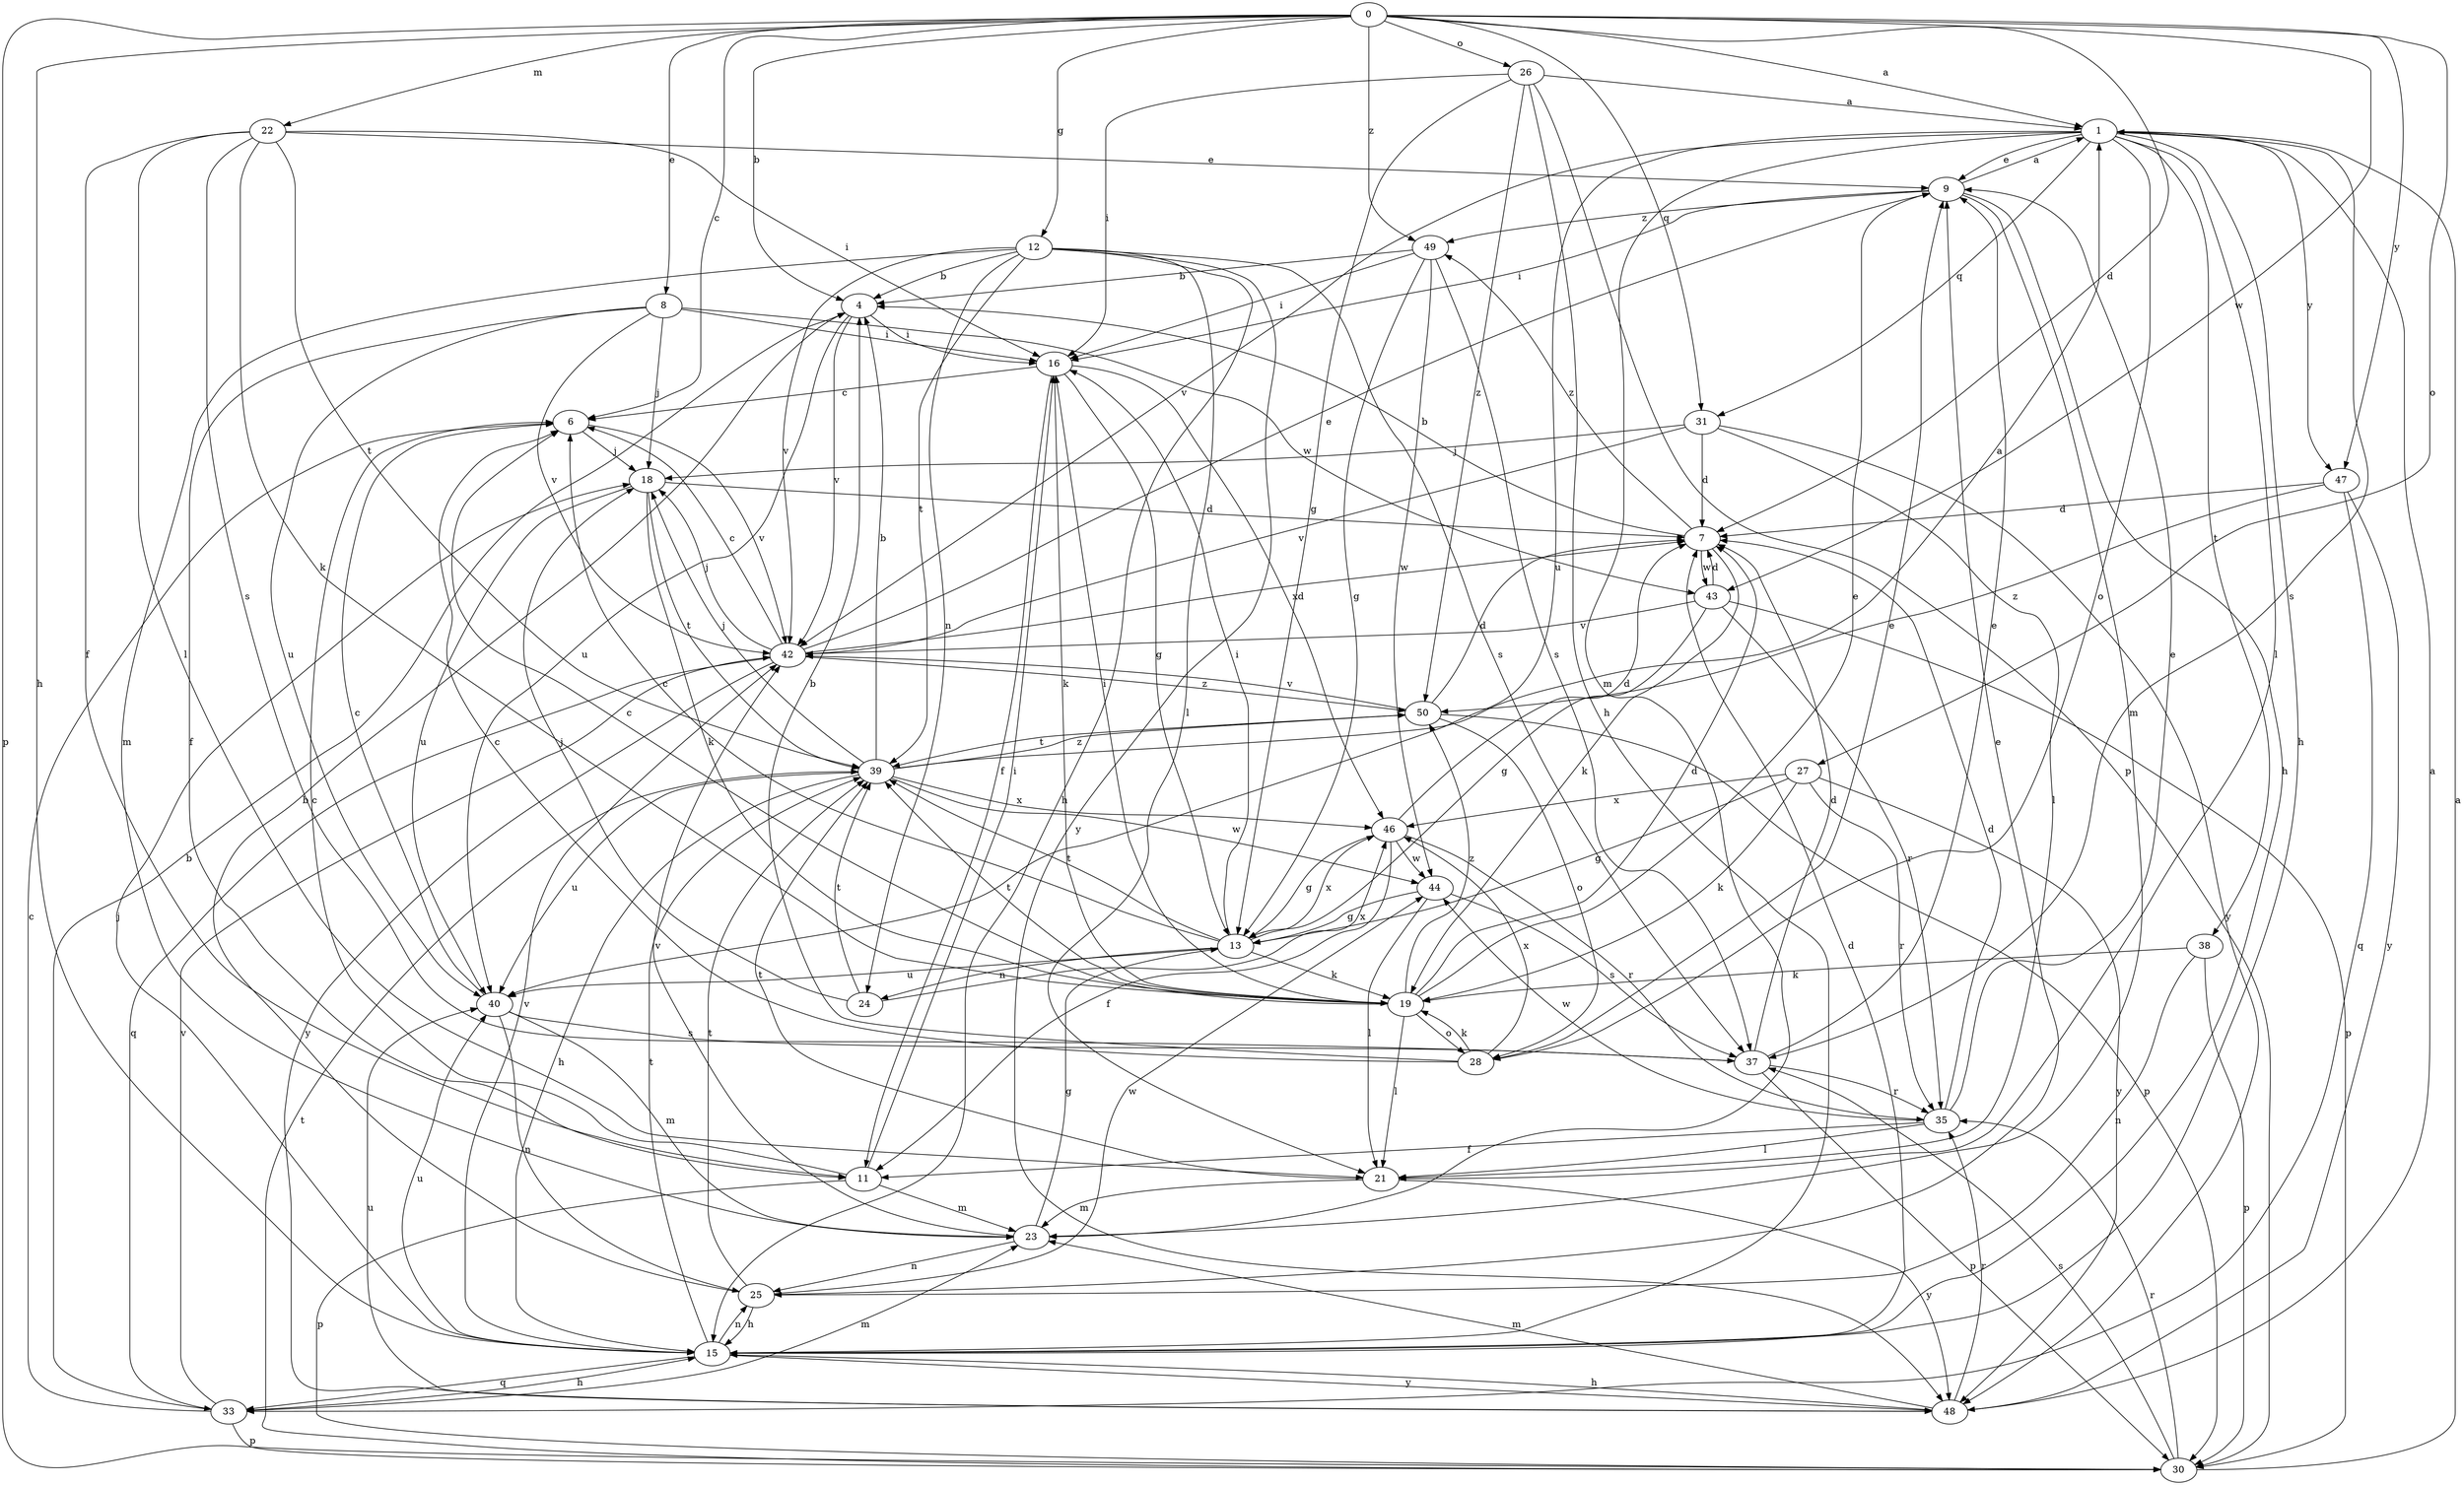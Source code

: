 strict digraph  {
0;
1;
4;
6;
7;
8;
9;
11;
12;
13;
15;
16;
18;
19;
21;
22;
23;
24;
25;
26;
27;
28;
30;
31;
33;
35;
37;
38;
39;
40;
42;
43;
44;
46;
47;
48;
49;
50;
0 -> 1  [label=a];
0 -> 4  [label=b];
0 -> 6  [label=c];
0 -> 7  [label=d];
0 -> 8  [label=e];
0 -> 12  [label=g];
0 -> 15  [label=h];
0 -> 22  [label=m];
0 -> 26  [label=o];
0 -> 27  [label=o];
0 -> 30  [label=p];
0 -> 31  [label=q];
0 -> 43  [label=w];
0 -> 47  [label=y];
0 -> 49  [label=z];
1 -> 9  [label=e];
1 -> 15  [label=h];
1 -> 21  [label=l];
1 -> 23  [label=m];
1 -> 28  [label=o];
1 -> 31  [label=q];
1 -> 37  [label=s];
1 -> 38  [label=t];
1 -> 40  [label=u];
1 -> 42  [label=v];
1 -> 47  [label=y];
4 -> 16  [label=i];
4 -> 40  [label=u];
4 -> 42  [label=v];
6 -> 18  [label=j];
6 -> 42  [label=v];
7 -> 4  [label=b];
7 -> 19  [label=k];
7 -> 43  [label=w];
7 -> 49  [label=z];
8 -> 11  [label=f];
8 -> 16  [label=i];
8 -> 18  [label=j];
8 -> 40  [label=u];
8 -> 42  [label=v];
8 -> 43  [label=w];
9 -> 1  [label=a];
9 -> 15  [label=h];
9 -> 16  [label=i];
9 -> 23  [label=m];
9 -> 49  [label=z];
11 -> 6  [label=c];
11 -> 16  [label=i];
11 -> 23  [label=m];
11 -> 30  [label=p];
12 -> 4  [label=b];
12 -> 15  [label=h];
12 -> 21  [label=l];
12 -> 23  [label=m];
12 -> 24  [label=n];
12 -> 37  [label=s];
12 -> 39  [label=t];
12 -> 42  [label=v];
12 -> 48  [label=y];
13 -> 6  [label=c];
13 -> 16  [label=i];
13 -> 19  [label=k];
13 -> 24  [label=n];
13 -> 39  [label=t];
13 -> 40  [label=u];
13 -> 46  [label=x];
15 -> 7  [label=d];
15 -> 18  [label=j];
15 -> 25  [label=n];
15 -> 33  [label=q];
15 -> 39  [label=t];
15 -> 40  [label=u];
15 -> 42  [label=v];
15 -> 48  [label=y];
16 -> 6  [label=c];
16 -> 11  [label=f];
16 -> 13  [label=g];
16 -> 19  [label=k];
16 -> 46  [label=x];
18 -> 7  [label=d];
18 -> 19  [label=k];
18 -> 39  [label=t];
18 -> 40  [label=u];
19 -> 6  [label=c];
19 -> 7  [label=d];
19 -> 9  [label=e];
19 -> 16  [label=i];
19 -> 21  [label=l];
19 -> 28  [label=o];
19 -> 39  [label=t];
19 -> 50  [label=z];
21 -> 23  [label=m];
21 -> 39  [label=t];
21 -> 48  [label=y];
22 -> 9  [label=e];
22 -> 11  [label=f];
22 -> 16  [label=i];
22 -> 19  [label=k];
22 -> 21  [label=l];
22 -> 37  [label=s];
22 -> 39  [label=t];
23 -> 13  [label=g];
23 -> 25  [label=n];
23 -> 42  [label=v];
24 -> 18  [label=j];
24 -> 39  [label=t];
24 -> 46  [label=x];
25 -> 4  [label=b];
25 -> 9  [label=e];
25 -> 15  [label=h];
25 -> 39  [label=t];
25 -> 44  [label=w];
26 -> 1  [label=a];
26 -> 13  [label=g];
26 -> 15  [label=h];
26 -> 16  [label=i];
26 -> 30  [label=p];
26 -> 50  [label=z];
27 -> 13  [label=g];
27 -> 19  [label=k];
27 -> 35  [label=r];
27 -> 46  [label=x];
27 -> 48  [label=y];
28 -> 4  [label=b];
28 -> 6  [label=c];
28 -> 9  [label=e];
28 -> 19  [label=k];
28 -> 46  [label=x];
30 -> 1  [label=a];
30 -> 35  [label=r];
30 -> 37  [label=s];
30 -> 39  [label=t];
31 -> 7  [label=d];
31 -> 18  [label=j];
31 -> 21  [label=l];
31 -> 42  [label=v];
31 -> 48  [label=y];
33 -> 4  [label=b];
33 -> 6  [label=c];
33 -> 15  [label=h];
33 -> 23  [label=m];
33 -> 30  [label=p];
33 -> 42  [label=v];
35 -> 7  [label=d];
35 -> 9  [label=e];
35 -> 11  [label=f];
35 -> 21  [label=l];
35 -> 44  [label=w];
37 -> 7  [label=d];
37 -> 9  [label=e];
37 -> 30  [label=p];
37 -> 35  [label=r];
38 -> 19  [label=k];
38 -> 25  [label=n];
38 -> 30  [label=p];
39 -> 1  [label=a];
39 -> 4  [label=b];
39 -> 15  [label=h];
39 -> 18  [label=j];
39 -> 40  [label=u];
39 -> 44  [label=w];
39 -> 46  [label=x];
39 -> 50  [label=z];
40 -> 6  [label=c];
40 -> 23  [label=m];
40 -> 25  [label=n];
40 -> 37  [label=s];
42 -> 6  [label=c];
42 -> 7  [label=d];
42 -> 9  [label=e];
42 -> 18  [label=j];
42 -> 33  [label=q];
42 -> 48  [label=y];
42 -> 50  [label=z];
43 -> 7  [label=d];
43 -> 13  [label=g];
43 -> 30  [label=p];
43 -> 35  [label=r];
43 -> 42  [label=v];
44 -> 13  [label=g];
44 -> 21  [label=l];
44 -> 37  [label=s];
46 -> 7  [label=d];
46 -> 11  [label=f];
46 -> 13  [label=g];
46 -> 35  [label=r];
46 -> 44  [label=w];
47 -> 7  [label=d];
47 -> 33  [label=q];
47 -> 48  [label=y];
47 -> 50  [label=z];
48 -> 1  [label=a];
48 -> 15  [label=h];
48 -> 23  [label=m];
48 -> 35  [label=r];
48 -> 40  [label=u];
49 -> 4  [label=b];
49 -> 13  [label=g];
49 -> 16  [label=i];
49 -> 37  [label=s];
49 -> 44  [label=w];
50 -> 7  [label=d];
50 -> 28  [label=o];
50 -> 30  [label=p];
50 -> 39  [label=t];
50 -> 42  [label=v];
}
